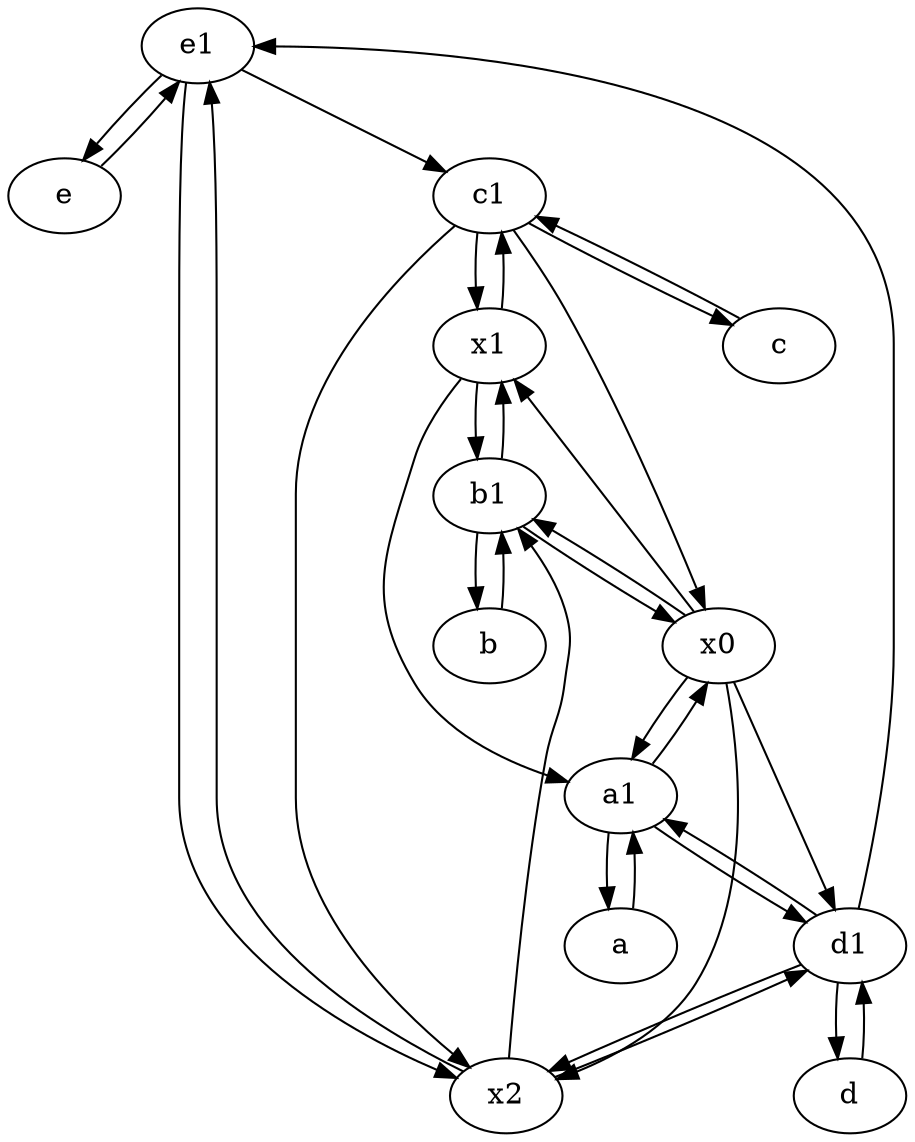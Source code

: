 digraph  {
	e1 [pos="25,45!"];
	x1;
	c [pos="20,10!"];
	b1 [pos="45,20!"];
	b [pos="50,20!"];
	x0;
	e [pos="30,50!"];
	c1 [pos="30,15!"];
	d [pos="20,30!"];
	x2;
	a [pos="40,10!"];
	d1 [pos="25,30!"];
	a1 [pos="40,15!"];
	x1 -> b1;
	b1 -> x1;
	x0 -> x1;
	c1 -> x0;
	e1 -> x2;
	x1 -> c1;
	x2 -> e1;
	x2 -> b1;
	x1 -> a1;
	c1 -> x2;
	a1 -> d1;
	e1 -> e;
	d1 -> x2;
	d -> d1;
	d1 -> d;
	a -> a1;
	c1 -> x1;
	e -> e1;
	x0 -> a1;
	x2 -> d1;
	d1 -> a1;
	a1 -> a;
	b1 -> x0;
	x0 -> d1;
	a1 -> x0;
	c1 -> c;
	e1 -> c1;
	x0 -> x2;
	d1 -> e1;
	x0 -> b1;
	b1 -> b;
	b -> b1;
	c -> c1;

	}